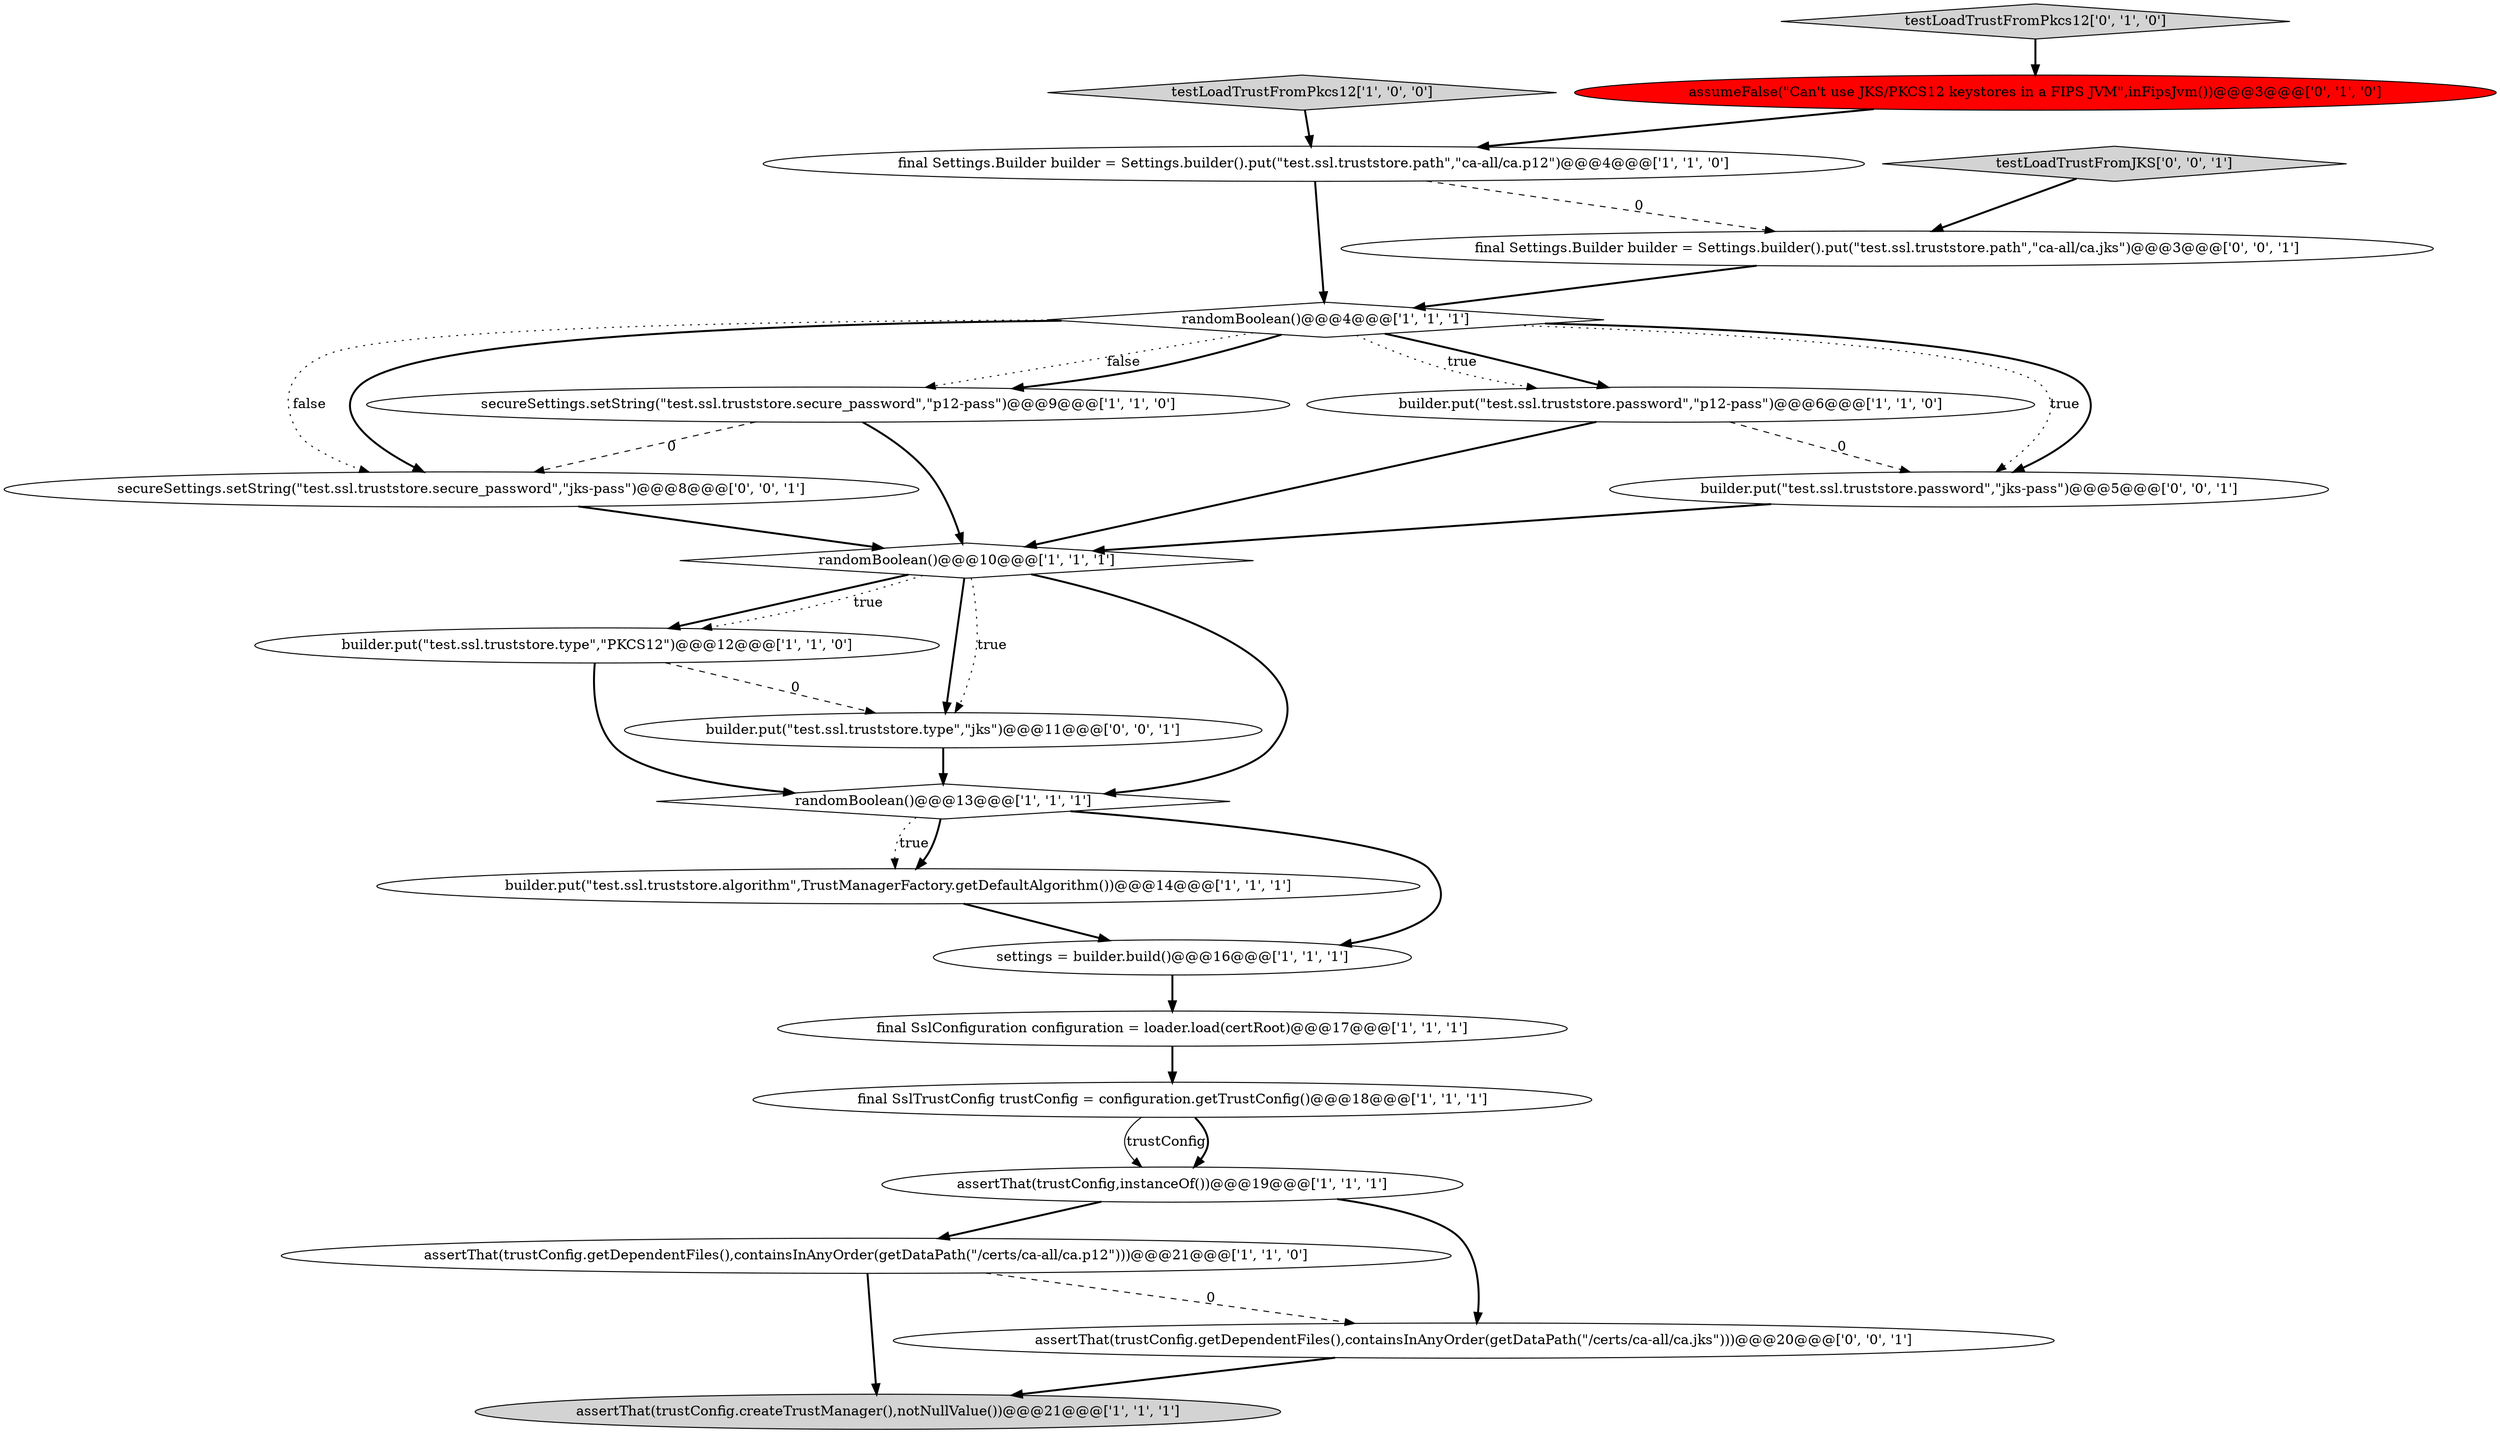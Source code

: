 digraph {
19 [style = filled, label = "assertThat(trustConfig.getDependentFiles(),containsInAnyOrder(getDataPath(\"/certs/ca-all/ca.jks\")))@@@20@@@['0', '0', '1']", fillcolor = white, shape = ellipse image = "AAA0AAABBB3BBB"];
21 [style = filled, label = "builder.put(\"test.ssl.truststore.type\",\"jks\")@@@11@@@['0', '0', '1']", fillcolor = white, shape = ellipse image = "AAA0AAABBB3BBB"];
9 [style = filled, label = "builder.put(\"test.ssl.truststore.algorithm\",TrustManagerFactory.getDefaultAlgorithm())@@@14@@@['1', '1', '1']", fillcolor = white, shape = ellipse image = "AAA0AAABBB1BBB"];
3 [style = filled, label = "settings = builder.build()@@@16@@@['1', '1', '1']", fillcolor = white, shape = ellipse image = "AAA0AAABBB1BBB"];
18 [style = filled, label = "secureSettings.setString(\"test.ssl.truststore.secure_password\",\"jks-pass\")@@@8@@@['0', '0', '1']", fillcolor = white, shape = ellipse image = "AAA0AAABBB3BBB"];
14 [style = filled, label = "builder.put(\"test.ssl.truststore.type\",\"PKCS12\")@@@12@@@['1', '1', '0']", fillcolor = white, shape = ellipse image = "AAA0AAABBB1BBB"];
8 [style = filled, label = "testLoadTrustFromPkcs12['1', '0', '0']", fillcolor = lightgray, shape = diamond image = "AAA0AAABBB1BBB"];
17 [style = filled, label = "builder.put(\"test.ssl.truststore.password\",\"jks-pass\")@@@5@@@['0', '0', '1']", fillcolor = white, shape = ellipse image = "AAA0AAABBB3BBB"];
20 [style = filled, label = "testLoadTrustFromJKS['0', '0', '1']", fillcolor = lightgray, shape = diamond image = "AAA0AAABBB3BBB"];
0 [style = filled, label = "assertThat(trustConfig.getDependentFiles(),containsInAnyOrder(getDataPath(\"/certs/ca-all/ca.p12\")))@@@21@@@['1', '1', '0']", fillcolor = white, shape = ellipse image = "AAA0AAABBB1BBB"];
11 [style = filled, label = "randomBoolean()@@@13@@@['1', '1', '1']", fillcolor = white, shape = diamond image = "AAA0AAABBB1BBB"];
7 [style = filled, label = "final Settings.Builder builder = Settings.builder().put(\"test.ssl.truststore.path\",\"ca-all/ca.p12\")@@@4@@@['1', '1', '0']", fillcolor = white, shape = ellipse image = "AAA0AAABBB1BBB"];
10 [style = filled, label = "final SslTrustConfig trustConfig = configuration.getTrustConfig()@@@18@@@['1', '1', '1']", fillcolor = white, shape = ellipse image = "AAA0AAABBB1BBB"];
13 [style = filled, label = "final SslConfiguration configuration = loader.load(certRoot)@@@17@@@['1', '1', '1']", fillcolor = white, shape = ellipse image = "AAA0AAABBB1BBB"];
16 [style = filled, label = "assumeFalse(\"Can't use JKS/PKCS12 keystores in a FIPS JVM\",inFipsJvm())@@@3@@@['0', '1', '0']", fillcolor = red, shape = ellipse image = "AAA1AAABBB2BBB"];
6 [style = filled, label = "assertThat(trustConfig.createTrustManager(),notNullValue())@@@21@@@['1', '1', '1']", fillcolor = lightgray, shape = ellipse image = "AAA0AAABBB1BBB"];
12 [style = filled, label = "assertThat(trustConfig,instanceOf())@@@19@@@['1', '1', '1']", fillcolor = white, shape = ellipse image = "AAA0AAABBB1BBB"];
1 [style = filled, label = "builder.put(\"test.ssl.truststore.password\",\"p12-pass\")@@@6@@@['1', '1', '0']", fillcolor = white, shape = ellipse image = "AAA0AAABBB1BBB"];
4 [style = filled, label = "randomBoolean()@@@10@@@['1', '1', '1']", fillcolor = white, shape = diamond image = "AAA0AAABBB1BBB"];
5 [style = filled, label = "randomBoolean()@@@4@@@['1', '1', '1']", fillcolor = white, shape = diamond image = "AAA0AAABBB1BBB"];
2 [style = filled, label = "secureSettings.setString(\"test.ssl.truststore.secure_password\",\"p12-pass\")@@@9@@@['1', '1', '0']", fillcolor = white, shape = ellipse image = "AAA0AAABBB1BBB"];
15 [style = filled, label = "testLoadTrustFromPkcs12['0', '1', '0']", fillcolor = lightgray, shape = diamond image = "AAA0AAABBB2BBB"];
22 [style = filled, label = "final Settings.Builder builder = Settings.builder().put(\"test.ssl.truststore.path\",\"ca-all/ca.jks\")@@@3@@@['0', '0', '1']", fillcolor = white, shape = ellipse image = "AAA0AAABBB3BBB"];
5->17 [style = dotted, label="true"];
13->10 [style = bold, label=""];
10->12 [style = solid, label="trustConfig"];
1->4 [style = bold, label=""];
4->14 [style = bold, label=""];
5->18 [style = dotted, label="false"];
0->6 [style = bold, label=""];
0->19 [style = dashed, label="0"];
5->1 [style = dotted, label="true"];
16->7 [style = bold, label=""];
4->21 [style = bold, label=""];
11->9 [style = dotted, label="true"];
5->18 [style = bold, label=""];
4->14 [style = dotted, label="true"];
11->9 [style = bold, label=""];
15->16 [style = bold, label=""];
2->4 [style = bold, label=""];
12->0 [style = bold, label=""];
22->5 [style = bold, label=""];
5->17 [style = bold, label=""];
19->6 [style = bold, label=""];
8->7 [style = bold, label=""];
20->22 [style = bold, label=""];
5->2 [style = dotted, label="false"];
4->21 [style = dotted, label="true"];
5->1 [style = bold, label=""];
5->2 [style = bold, label=""];
7->5 [style = bold, label=""];
1->17 [style = dashed, label="0"];
18->4 [style = bold, label=""];
21->11 [style = bold, label=""];
11->3 [style = bold, label=""];
10->12 [style = bold, label=""];
2->18 [style = dashed, label="0"];
3->13 [style = bold, label=""];
9->3 [style = bold, label=""];
14->21 [style = dashed, label="0"];
12->19 [style = bold, label=""];
4->11 [style = bold, label=""];
14->11 [style = bold, label=""];
7->22 [style = dashed, label="0"];
17->4 [style = bold, label=""];
}
